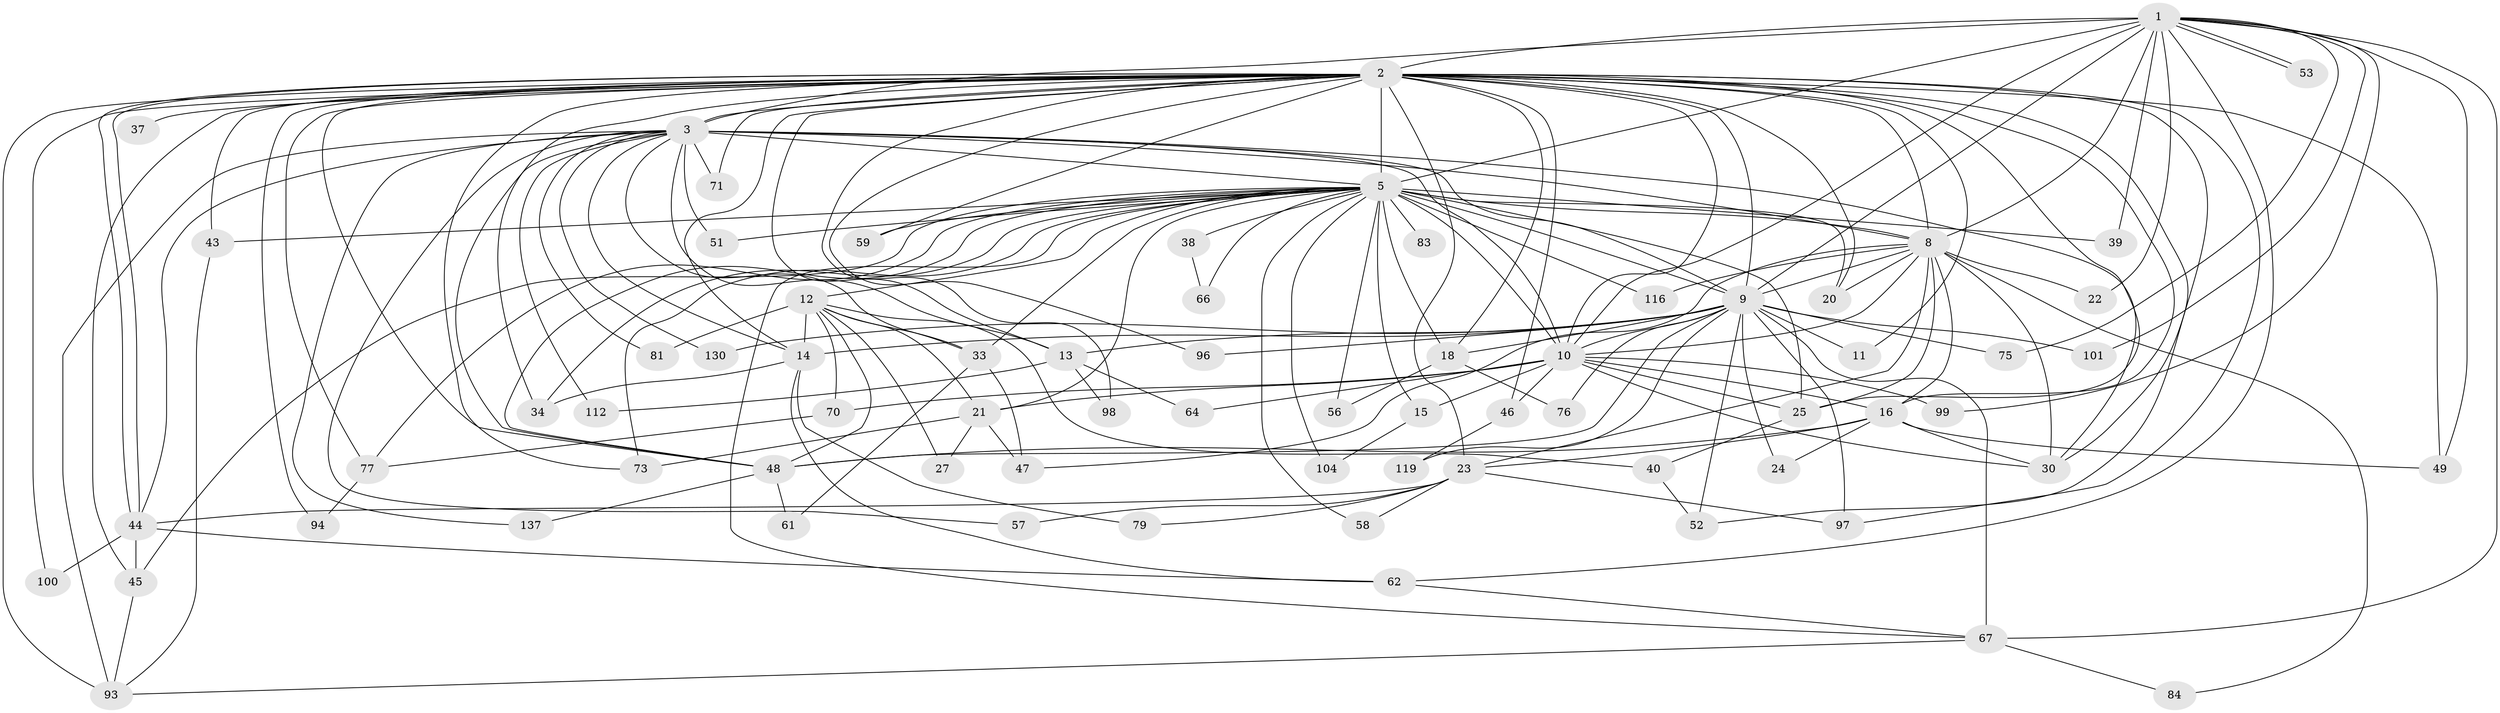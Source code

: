 // original degree distribution, {22: 0.027972027972027972, 27: 0.006993006993006993, 13: 0.006993006993006993, 32: 0.006993006993006993, 26: 0.006993006993006993, 19: 0.006993006993006993, 30: 0.006993006993006993, 2: 0.5664335664335665, 10: 0.006993006993006993, 7: 0.027972027972027972, 3: 0.16083916083916083, 8: 0.006993006993006993, 4: 0.055944055944055944, 5: 0.08391608391608392, 6: 0.02097902097902098}
// Generated by graph-tools (version 1.1) at 2025/14/03/09/25 04:14:01]
// undirected, 71 vertices, 179 edges
graph export_dot {
graph [start="1"]
  node [color=gray90,style=filled];
  1;
  2 [super="+29+4+26+142+69+133+42"];
  3 [super="+90+28"];
  5 [super="+19+118+143+113+122+17+60+6+89"];
  8;
  9;
  10;
  11;
  12;
  13;
  14 [super="+85"];
  15;
  16;
  18 [super="+31"];
  20 [super="+80+87"];
  21;
  22;
  23 [super="+32"];
  24;
  25 [super="+102"];
  27;
  30 [super="+65"];
  33 [super="+41"];
  34 [super="+107"];
  37;
  38;
  39;
  40 [super="+105"];
  43;
  44 [super="+128"];
  45;
  46;
  47 [super="+91"];
  48 [super="+50"];
  49;
  51;
  52 [super="+63"];
  53;
  56;
  57;
  58;
  59;
  61;
  62 [super="+82"];
  64;
  66;
  67 [super="+135+72"];
  70;
  71;
  73 [super="+125"];
  75;
  76;
  77 [super="+124"];
  79;
  81;
  83;
  84;
  93 [super="+114+120"];
  94;
  96;
  97;
  98;
  99;
  100;
  101;
  104;
  112;
  116;
  119;
  130;
  137;
  1 -- 2 [weight=4];
  1 -- 3;
  1 -- 5 [weight=3];
  1 -- 8;
  1 -- 9;
  1 -- 10;
  1 -- 22;
  1 -- 39;
  1 -- 49;
  1 -- 53;
  1 -- 53;
  1 -- 67 [weight=2];
  1 -- 75;
  1 -- 99;
  1 -- 101;
  1 -- 62;
  2 -- 3 [weight=3];
  2 -- 5 [weight=8];
  2 -- 8 [weight=3];
  2 -- 9 [weight=4];
  2 -- 10 [weight=5];
  2 -- 11;
  2 -- 43 [weight=2];
  2 -- 44;
  2 -- 44;
  2 -- 46;
  2 -- 71;
  2 -- 73;
  2 -- 14 [weight=2];
  2 -- 13 [weight=2];
  2 -- 18 [weight=2];
  2 -- 23 [weight=2];
  2 -- 93 [weight=2];
  2 -- 94;
  2 -- 96;
  2 -- 34 [weight=2];
  2 -- 97;
  2 -- 37 [weight=2];
  2 -- 98 [weight=2];
  2 -- 100;
  2 -- 45;
  2 -- 52;
  2 -- 59;
  2 -- 77;
  2 -- 25 [weight=2];
  2 -- 49;
  2 -- 20;
  2 -- 48;
  2 -- 16;
  2 -- 30;
  3 -- 5 [weight=3];
  3 -- 8;
  3 -- 9 [weight=2];
  3 -- 10;
  3 -- 14;
  3 -- 33;
  3 -- 51;
  3 -- 57;
  3 -- 81;
  3 -- 112;
  3 -- 130;
  3 -- 137;
  3 -- 93;
  3 -- 48;
  3 -- 71;
  3 -- 44;
  3 -- 13;
  3 -- 30;
  5 -- 8 [weight=3];
  5 -- 9 [weight=4];
  5 -- 10 [weight=4];
  5 -- 12 [weight=2];
  5 -- 15;
  5 -- 38 [weight=2];
  5 -- 77;
  5 -- 83 [weight=2];
  5 -- 116;
  5 -- 25 [weight=2];
  5 -- 21;
  5 -- 66;
  5 -- 73;
  5 -- 20 [weight=3];
  5 -- 34 [weight=2];
  5 -- 39;
  5 -- 104;
  5 -- 43;
  5 -- 48;
  5 -- 51;
  5 -- 56;
  5 -- 58;
  5 -- 59;
  5 -- 45;
  5 -- 33;
  5 -- 67;
  5 -- 18;
  8 -- 9;
  8 -- 10;
  8 -- 16;
  8 -- 20;
  8 -- 22;
  8 -- 23;
  8 -- 25;
  8 -- 30;
  8 -- 84;
  8 -- 116;
  8 -- 47;
  9 -- 10;
  9 -- 11;
  9 -- 13;
  9 -- 14;
  9 -- 18;
  9 -- 24;
  9 -- 52 [weight=2];
  9 -- 75;
  9 -- 76;
  9 -- 96;
  9 -- 97;
  9 -- 101;
  9 -- 119;
  9 -- 130;
  9 -- 67;
  9 -- 48 [weight=2];
  10 -- 15;
  10 -- 16;
  10 -- 21;
  10 -- 25;
  10 -- 30;
  10 -- 46;
  10 -- 64;
  10 -- 70;
  10 -- 99;
  12 -- 21;
  12 -- 27;
  12 -- 33;
  12 -- 40;
  12 -- 70;
  12 -- 81;
  12 -- 14;
  12 -- 48;
  13 -- 64;
  13 -- 98;
  13 -- 112;
  14 -- 34;
  14 -- 62;
  14 -- 79;
  15 -- 104;
  16 -- 24;
  16 -- 49;
  16 -- 23;
  16 -- 48;
  16 -- 30;
  18 -- 56;
  18 -- 76;
  21 -- 27;
  21 -- 47;
  21 -- 73;
  23 -- 57;
  23 -- 58;
  23 -- 79;
  23 -- 97;
  23 -- 44;
  25 -- 40;
  33 -- 47;
  33 -- 61;
  38 -- 66;
  40 -- 52;
  43 -- 93;
  44 -- 45;
  44 -- 62;
  44 -- 100;
  45 -- 93;
  46 -- 119;
  48 -- 61;
  48 -- 137;
  62 -- 67;
  67 -- 84;
  67 -- 93;
  70 -- 77;
  77 -- 94;
}
